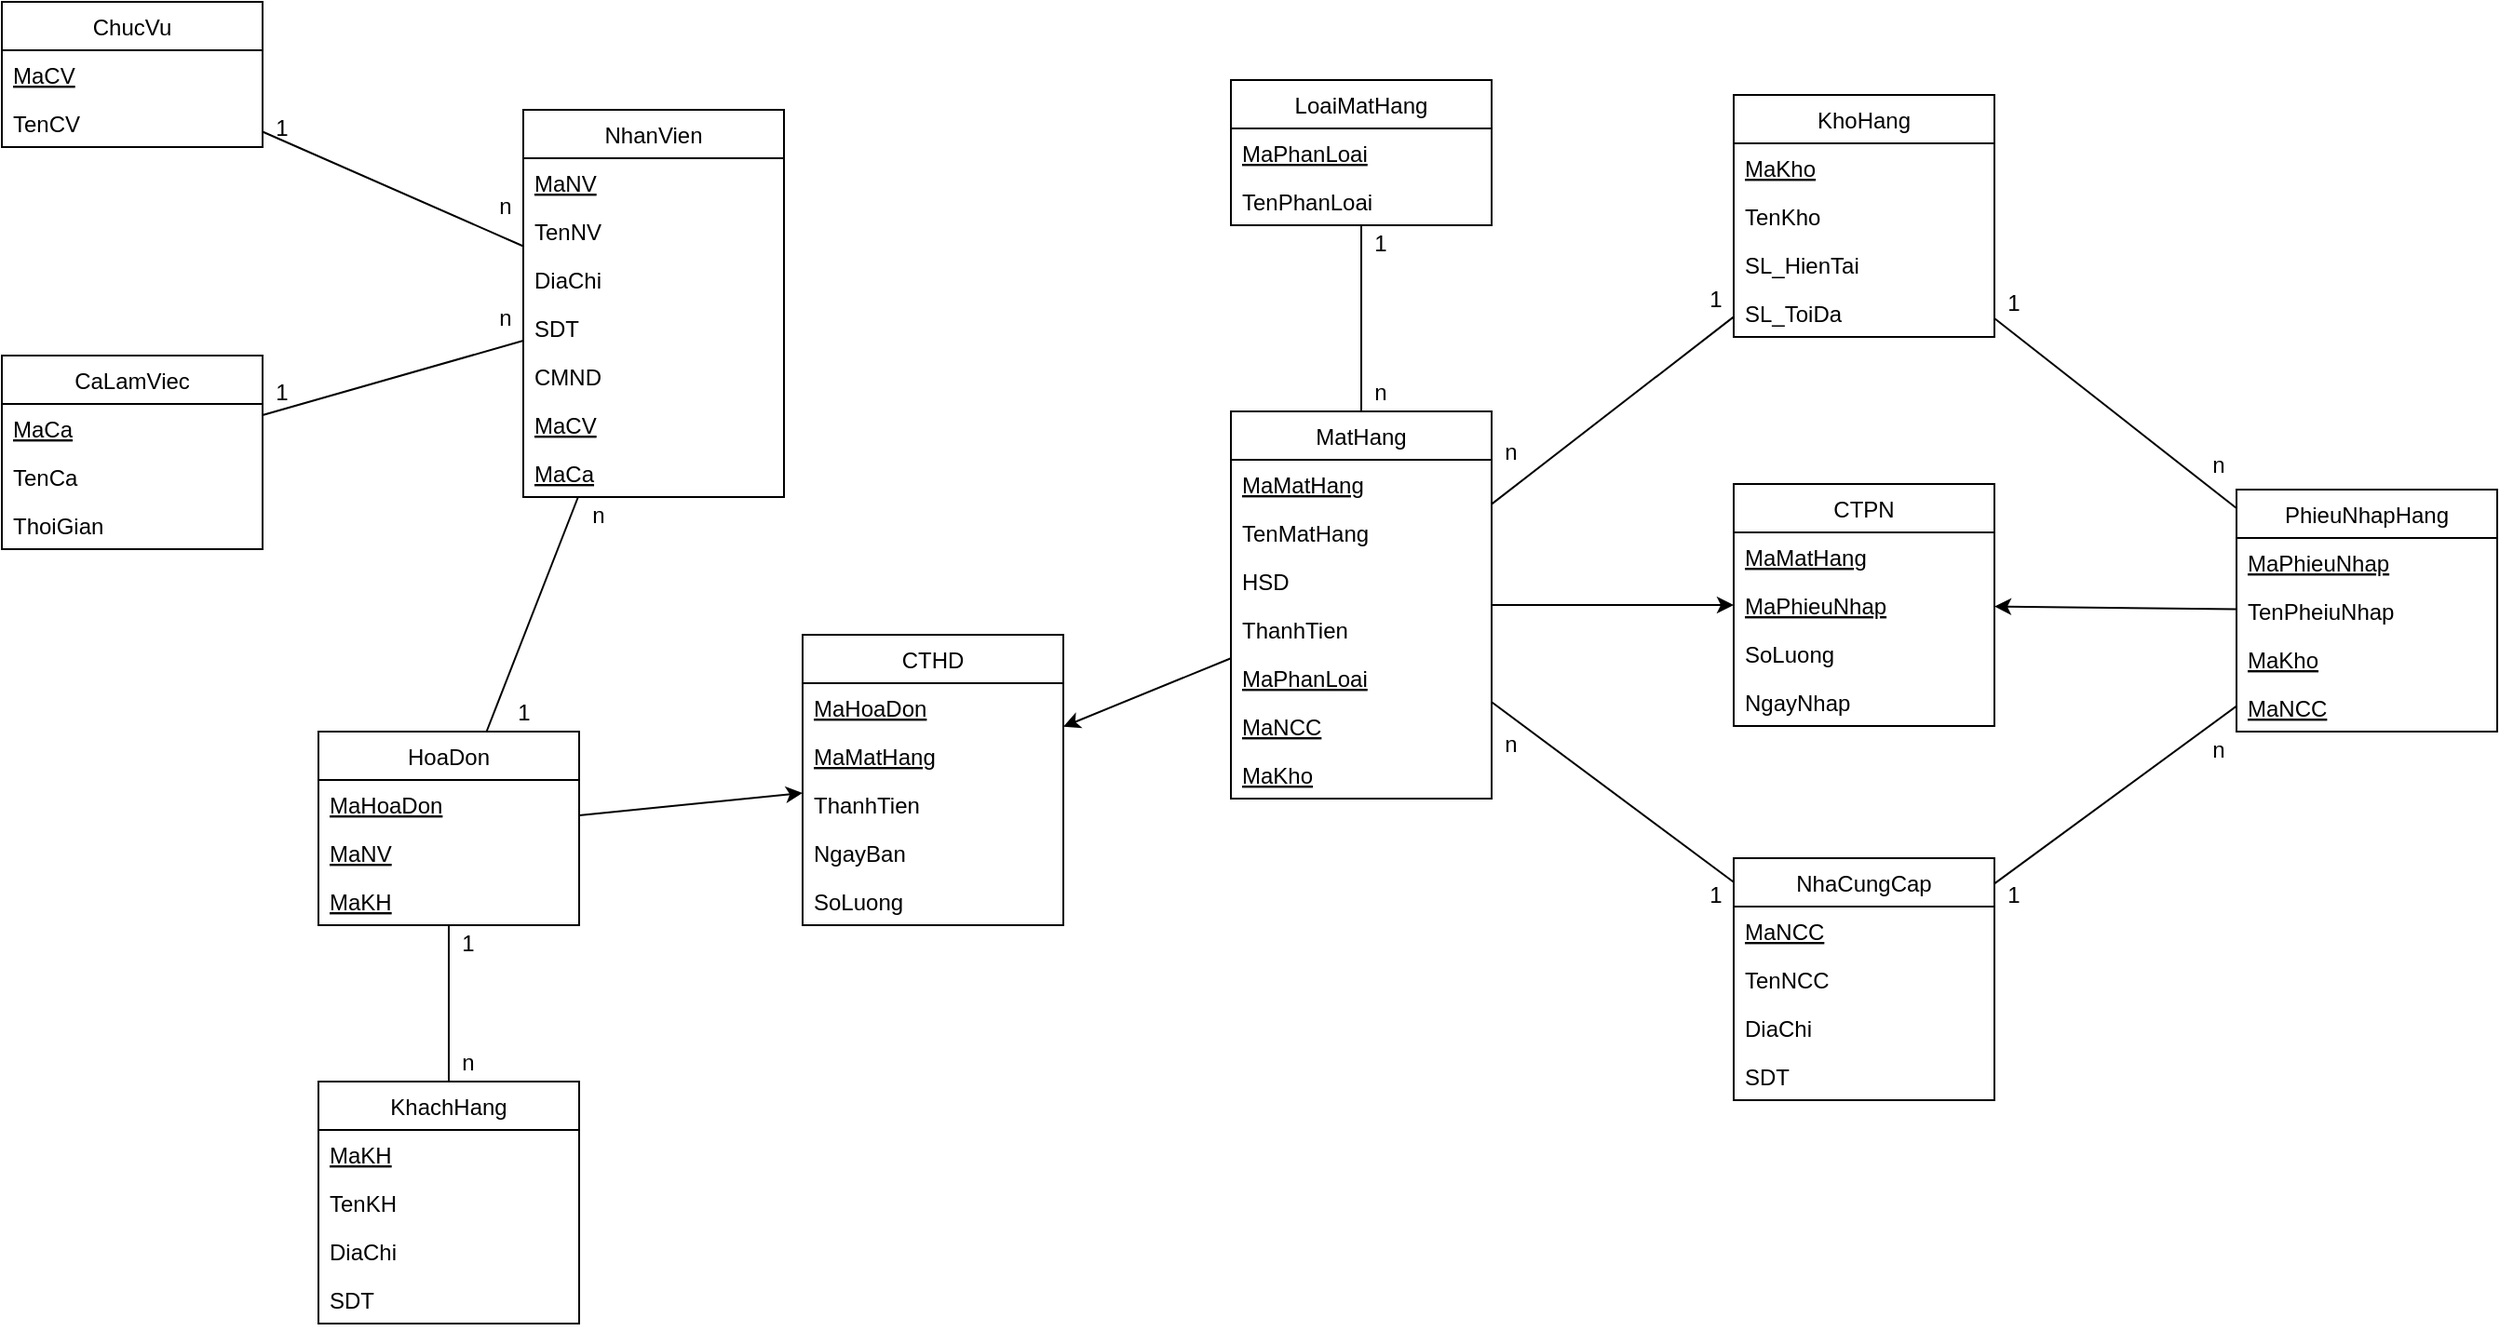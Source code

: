 <mxfile version="16.5.1" type="device"><diagram id="FFig9bmro0p9TQwwsZxG" name="Page-1"><mxGraphModel dx="2148" dy="2005" grid="1" gridSize="10" guides="1" tooltips="1" connect="1" arrows="1" fold="1" page="1" pageScale="1" pageWidth="850" pageHeight="1100" math="0" shadow="0"><root><mxCell id="0"/><mxCell id="1" parent="0"/><mxCell id="2gMV54Jhwt9Od7N17RHv-97" style="edgeStyle=none;rounded=0;orthogonalLoop=1;jettySize=auto;html=1;endArrow=none;endFill=0;" edge="1" parent="1" source="2gMV54Jhwt9Od7N17RHv-1" target="2gMV54Jhwt9Od7N17RHv-93"><mxGeometry relative="1" as="geometry"/></mxCell><mxCell id="2gMV54Jhwt9Od7N17RHv-1" value="NhanVien" style="swimlane;fontStyle=0;childLayout=stackLayout;horizontal=1;startSize=26;fillColor=none;horizontalStack=0;resizeParent=1;resizeParentMax=0;resizeLast=0;collapsible=1;marginBottom=0;" vertex="1" parent="1"><mxGeometry x="-20" y="-92" width="140" height="208" as="geometry"/></mxCell><mxCell id="2gMV54Jhwt9Od7N17RHv-2" value="MaNV" style="text;strokeColor=none;fillColor=none;align=left;verticalAlign=top;spacingLeft=4;spacingRight=4;overflow=hidden;rotatable=0;points=[[0,0.5],[1,0.5]];portConstraint=eastwest;fontStyle=4" vertex="1" parent="2gMV54Jhwt9Od7N17RHv-1"><mxGeometry y="26" width="140" height="26" as="geometry"/></mxCell><mxCell id="2gMV54Jhwt9Od7N17RHv-3" value="TenNV&#10;" style="text;strokeColor=none;fillColor=none;align=left;verticalAlign=top;spacingLeft=4;spacingRight=4;overflow=hidden;rotatable=0;points=[[0,0.5],[1,0.5]];portConstraint=eastwest;" vertex="1" parent="2gMV54Jhwt9Od7N17RHv-1"><mxGeometry y="52" width="140" height="26" as="geometry"/></mxCell><mxCell id="2gMV54Jhwt9Od7N17RHv-4" value="DiaChi" style="text;strokeColor=none;fillColor=none;align=left;verticalAlign=top;spacingLeft=4;spacingRight=4;overflow=hidden;rotatable=0;points=[[0,0.5],[1,0.5]];portConstraint=eastwest;" vertex="1" parent="2gMV54Jhwt9Od7N17RHv-1"><mxGeometry y="78" width="140" height="26" as="geometry"/></mxCell><mxCell id="2gMV54Jhwt9Od7N17RHv-5" value="SDT" style="text;strokeColor=none;fillColor=none;align=left;verticalAlign=top;spacingLeft=4;spacingRight=4;overflow=hidden;rotatable=0;points=[[0,0.5],[1,0.5]];portConstraint=eastwest;" vertex="1" parent="2gMV54Jhwt9Od7N17RHv-1"><mxGeometry y="104" width="140" height="26" as="geometry"/></mxCell><mxCell id="2gMV54Jhwt9Od7N17RHv-6" value="CMND" style="text;strokeColor=none;fillColor=none;align=left;verticalAlign=top;spacingLeft=4;spacingRight=4;overflow=hidden;rotatable=0;points=[[0,0.5],[1,0.5]];portConstraint=eastwest;" vertex="1" parent="2gMV54Jhwt9Od7N17RHv-1"><mxGeometry y="130" width="140" height="26" as="geometry"/></mxCell><mxCell id="2gMV54Jhwt9Od7N17RHv-59" value="MaCV" style="text;strokeColor=none;fillColor=none;align=left;verticalAlign=top;spacingLeft=4;spacingRight=4;overflow=hidden;rotatable=0;points=[[0,0.5],[1,0.5]];portConstraint=eastwest;fontStyle=4" vertex="1" parent="2gMV54Jhwt9Od7N17RHv-1"><mxGeometry y="156" width="140" height="26" as="geometry"/></mxCell><mxCell id="2gMV54Jhwt9Od7N17RHv-58" value="MaCa" style="text;strokeColor=none;fillColor=none;align=left;verticalAlign=top;spacingLeft=4;spacingRight=4;overflow=hidden;rotatable=0;points=[[0,0.5],[1,0.5]];portConstraint=eastwest;fontStyle=4" vertex="1" parent="2gMV54Jhwt9Od7N17RHv-1"><mxGeometry y="182" width="140" height="26" as="geometry"/></mxCell><mxCell id="2gMV54Jhwt9Od7N17RHv-98" style="edgeStyle=none;rounded=0;orthogonalLoop=1;jettySize=auto;html=1;endArrow=none;endFill=0;" edge="1" parent="1" source="2gMV54Jhwt9Od7N17RHv-7" target="2gMV54Jhwt9Od7N17RHv-93"><mxGeometry relative="1" as="geometry"/></mxCell><mxCell id="2gMV54Jhwt9Od7N17RHv-7" value="KhachHang" style="swimlane;fontStyle=0;childLayout=stackLayout;horizontal=1;startSize=26;fillColor=none;horizontalStack=0;resizeParent=1;resizeParentMax=0;resizeLast=0;collapsible=1;marginBottom=0;" vertex="1" parent="1"><mxGeometry x="-130" y="430" width="140" height="130" as="geometry"/></mxCell><mxCell id="2gMV54Jhwt9Od7N17RHv-8" value="MaKH" style="text;strokeColor=none;fillColor=none;align=left;verticalAlign=top;spacingLeft=4;spacingRight=4;overflow=hidden;rotatable=0;points=[[0,0.5],[1,0.5]];portConstraint=eastwest;fontStyle=4" vertex="1" parent="2gMV54Jhwt9Od7N17RHv-7"><mxGeometry y="26" width="140" height="26" as="geometry"/></mxCell><mxCell id="2gMV54Jhwt9Od7N17RHv-9" value="TenKH&#10;" style="text;strokeColor=none;fillColor=none;align=left;verticalAlign=top;spacingLeft=4;spacingRight=4;overflow=hidden;rotatable=0;points=[[0,0.5],[1,0.5]];portConstraint=eastwest;" vertex="1" parent="2gMV54Jhwt9Od7N17RHv-7"><mxGeometry y="52" width="140" height="26" as="geometry"/></mxCell><mxCell id="2gMV54Jhwt9Od7N17RHv-10" value="DiaChi" style="text;strokeColor=none;fillColor=none;align=left;verticalAlign=top;spacingLeft=4;spacingRight=4;overflow=hidden;rotatable=0;points=[[0,0.5],[1,0.5]];portConstraint=eastwest;" vertex="1" parent="2gMV54Jhwt9Od7N17RHv-7"><mxGeometry y="78" width="140" height="26" as="geometry"/></mxCell><mxCell id="2gMV54Jhwt9Od7N17RHv-11" value="SDT" style="text;strokeColor=none;fillColor=none;align=left;verticalAlign=top;spacingLeft=4;spacingRight=4;overflow=hidden;rotatable=0;points=[[0,0.5],[1,0.5]];portConstraint=eastwest;" vertex="1" parent="2gMV54Jhwt9Od7N17RHv-7"><mxGeometry y="104" width="140" height="26" as="geometry"/></mxCell><mxCell id="2gMV54Jhwt9Od7N17RHv-36" style="edgeStyle=none;rounded=0;orthogonalLoop=1;jettySize=auto;html=1;endArrow=none;endFill=0;" edge="1" parent="1" source="2gMV54Jhwt9Od7N17RHv-13" target="2gMV54Jhwt9Od7N17RHv-1"><mxGeometry relative="1" as="geometry"/></mxCell><mxCell id="2gMV54Jhwt9Od7N17RHv-13" value="ChucVu" style="swimlane;fontStyle=0;childLayout=stackLayout;horizontal=1;startSize=26;fillColor=none;horizontalStack=0;resizeParent=1;resizeParentMax=0;resizeLast=0;collapsible=1;marginBottom=0;" vertex="1" parent="1"><mxGeometry x="-300" y="-150" width="140" height="78" as="geometry"/></mxCell><mxCell id="2gMV54Jhwt9Od7N17RHv-14" value="MaCV" style="text;strokeColor=none;fillColor=none;align=left;verticalAlign=top;spacingLeft=4;spacingRight=4;overflow=hidden;rotatable=0;points=[[0,0.5],[1,0.5]];portConstraint=eastwest;fontStyle=4" vertex="1" parent="2gMV54Jhwt9Od7N17RHv-13"><mxGeometry y="26" width="140" height="26" as="geometry"/></mxCell><mxCell id="2gMV54Jhwt9Od7N17RHv-15" value="TenCV" style="text;strokeColor=none;fillColor=none;align=left;verticalAlign=top;spacingLeft=4;spacingRight=4;overflow=hidden;rotatable=0;points=[[0,0.5],[1,0.5]];portConstraint=eastwest;" vertex="1" parent="2gMV54Jhwt9Od7N17RHv-13"><mxGeometry y="52" width="140" height="26" as="geometry"/></mxCell><mxCell id="2gMV54Jhwt9Od7N17RHv-37" style="edgeStyle=none;rounded=0;orthogonalLoop=1;jettySize=auto;html=1;endArrow=none;endFill=0;" edge="1" parent="1" source="2gMV54Jhwt9Od7N17RHv-19" target="2gMV54Jhwt9Od7N17RHv-1"><mxGeometry relative="1" as="geometry"/></mxCell><mxCell id="2gMV54Jhwt9Od7N17RHv-19" value="CaLamViec" style="swimlane;fontStyle=0;childLayout=stackLayout;horizontal=1;startSize=26;fillColor=none;horizontalStack=0;resizeParent=1;resizeParentMax=0;resizeLast=0;collapsible=1;marginBottom=0;" vertex="1" parent="1"><mxGeometry x="-300" y="40" width="140" height="104" as="geometry"/></mxCell><mxCell id="2gMV54Jhwt9Od7N17RHv-21" value="MaCa" style="text;strokeColor=none;fillColor=none;align=left;verticalAlign=top;spacingLeft=4;spacingRight=4;overflow=hidden;rotatable=0;points=[[0,0.5],[1,0.5]];portConstraint=eastwest;fontStyle=4" vertex="1" parent="2gMV54Jhwt9Od7N17RHv-19"><mxGeometry y="26" width="140" height="26" as="geometry"/></mxCell><mxCell id="2gMV54Jhwt9Od7N17RHv-23" value="TenCa" style="text;strokeColor=none;fillColor=none;align=left;verticalAlign=top;spacingLeft=4;spacingRight=4;overflow=hidden;rotatable=0;points=[[0,0.5],[1,0.5]];portConstraint=eastwest;" vertex="1" parent="2gMV54Jhwt9Od7N17RHv-19"><mxGeometry y="52" width="140" height="26" as="geometry"/></mxCell><mxCell id="2gMV54Jhwt9Od7N17RHv-22" value="ThoiGian" style="text;strokeColor=none;fillColor=none;align=left;verticalAlign=top;spacingLeft=4;spacingRight=4;overflow=hidden;rotatable=0;points=[[0,0.5],[1,0.5]];portConstraint=eastwest;" vertex="1" parent="2gMV54Jhwt9Od7N17RHv-19"><mxGeometry y="78" width="140" height="26" as="geometry"/></mxCell><mxCell id="2gMV54Jhwt9Od7N17RHv-39" value="n" style="text;html=1;align=center;verticalAlign=middle;resizable=0;points=[];autosize=1;strokeColor=none;fillColor=none;" vertex="1" parent="1"><mxGeometry x="-40" y="-50" width="20" height="20" as="geometry"/></mxCell><mxCell id="2gMV54Jhwt9Od7N17RHv-40" value="1" style="text;html=1;align=center;verticalAlign=middle;resizable=0;points=[];autosize=1;strokeColor=none;fillColor=none;" vertex="1" parent="1"><mxGeometry x="-160" y="50" width="20" height="20" as="geometry"/></mxCell><mxCell id="2gMV54Jhwt9Od7N17RHv-41" value="n" style="text;html=1;align=center;verticalAlign=middle;resizable=0;points=[];autosize=1;strokeColor=none;fillColor=none;" vertex="1" parent="1"><mxGeometry x="-40" y="10" width="20" height="20" as="geometry"/></mxCell><mxCell id="2gMV54Jhwt9Od7N17RHv-45" value="1" style="text;html=1;align=center;verticalAlign=middle;resizable=0;points=[];autosize=1;strokeColor=none;fillColor=none;" vertex="1" parent="1"><mxGeometry x="-160" y="-92" width="20" height="20" as="geometry"/></mxCell><mxCell id="2gMV54Jhwt9Od7N17RHv-79" style="edgeStyle=none;rounded=0;orthogonalLoop=1;jettySize=auto;html=1;endArrow=none;endFill=0;" edge="1" parent="1" source="2gMV54Jhwt9Od7N17RHv-46" target="2gMV54Jhwt9Od7N17RHv-60"><mxGeometry relative="1" as="geometry"/></mxCell><mxCell id="2gMV54Jhwt9Od7N17RHv-46" value="KhoHang" style="swimlane;fontStyle=0;childLayout=stackLayout;horizontal=1;startSize=26;fillColor=none;horizontalStack=0;resizeParent=1;resizeParentMax=0;resizeLast=0;collapsible=1;marginBottom=0;" vertex="1" parent="1"><mxGeometry x="630" y="-100" width="140" height="130" as="geometry"/></mxCell><mxCell id="2gMV54Jhwt9Od7N17RHv-47" value="MaKho" style="text;strokeColor=none;fillColor=none;align=left;verticalAlign=top;spacingLeft=4;spacingRight=4;overflow=hidden;rotatable=0;points=[[0,0.5],[1,0.5]];portConstraint=eastwest;fontStyle=4" vertex="1" parent="2gMV54Jhwt9Od7N17RHv-46"><mxGeometry y="26" width="140" height="26" as="geometry"/></mxCell><mxCell id="2gMV54Jhwt9Od7N17RHv-48" value="TenKho" style="text;strokeColor=none;fillColor=none;align=left;verticalAlign=top;spacingLeft=4;spacingRight=4;overflow=hidden;rotatable=0;points=[[0,0.5],[1,0.5]];portConstraint=eastwest;" vertex="1" parent="2gMV54Jhwt9Od7N17RHv-46"><mxGeometry y="52" width="140" height="26" as="geometry"/></mxCell><mxCell id="2gMV54Jhwt9Od7N17RHv-49" value="SL_HienTai&#10;" style="text;strokeColor=none;fillColor=none;align=left;verticalAlign=top;spacingLeft=4;spacingRight=4;overflow=hidden;rotatable=0;points=[[0,0.5],[1,0.5]];portConstraint=eastwest;" vertex="1" parent="2gMV54Jhwt9Od7N17RHv-46"><mxGeometry y="78" width="140" height="26" as="geometry"/></mxCell><mxCell id="2gMV54Jhwt9Od7N17RHv-54" value="SL_ToiDa" style="text;strokeColor=none;fillColor=none;align=left;verticalAlign=top;spacingLeft=4;spacingRight=4;overflow=hidden;rotatable=0;points=[[0,0.5],[1,0.5]];portConstraint=eastwest;" vertex="1" parent="2gMV54Jhwt9Od7N17RHv-46"><mxGeometry y="104" width="140" height="26" as="geometry"/></mxCell><mxCell id="2gMV54Jhwt9Od7N17RHv-80" style="edgeStyle=none;rounded=0;orthogonalLoop=1;jettySize=auto;html=1;endArrow=none;endFill=0;" edge="1" parent="1" source="2gMV54Jhwt9Od7N17RHv-50" target="2gMV54Jhwt9Od7N17RHv-60"><mxGeometry relative="1" as="geometry"/></mxCell><mxCell id="2gMV54Jhwt9Od7N17RHv-50" value="NhaCungCap" style="swimlane;fontStyle=0;childLayout=stackLayout;horizontal=1;startSize=26;fillColor=none;horizontalStack=0;resizeParent=1;resizeParentMax=0;resizeLast=0;collapsible=1;marginBottom=0;" vertex="1" parent="1"><mxGeometry x="630" y="310" width="140" height="130" as="geometry"/></mxCell><mxCell id="2gMV54Jhwt9Od7N17RHv-51" value="MaNCC" style="text;strokeColor=none;fillColor=none;align=left;verticalAlign=top;spacingLeft=4;spacingRight=4;overflow=hidden;rotatable=0;points=[[0,0.5],[1,0.5]];portConstraint=eastwest;fontStyle=4" vertex="1" parent="2gMV54Jhwt9Od7N17RHv-50"><mxGeometry y="26" width="140" height="26" as="geometry"/></mxCell><mxCell id="2gMV54Jhwt9Od7N17RHv-52" value="TenNCC" style="text;strokeColor=none;fillColor=none;align=left;verticalAlign=top;spacingLeft=4;spacingRight=4;overflow=hidden;rotatable=0;points=[[0,0.5],[1,0.5]];portConstraint=eastwest;" vertex="1" parent="2gMV54Jhwt9Od7N17RHv-50"><mxGeometry y="52" width="140" height="26" as="geometry"/></mxCell><mxCell id="2gMV54Jhwt9Od7N17RHv-53" value="DiaChi" style="text;strokeColor=none;fillColor=none;align=left;verticalAlign=top;spacingLeft=4;spacingRight=4;overflow=hidden;rotatable=0;points=[[0,0.5],[1,0.5]];portConstraint=eastwest;" vertex="1" parent="2gMV54Jhwt9Od7N17RHv-50"><mxGeometry y="78" width="140" height="26" as="geometry"/></mxCell><mxCell id="2gMV54Jhwt9Od7N17RHv-57" value="SDT" style="text;strokeColor=none;fillColor=none;align=left;verticalAlign=top;spacingLeft=4;spacingRight=4;overflow=hidden;rotatable=0;points=[[0,0.5],[1,0.5]];portConstraint=eastwest;" vertex="1" parent="2gMV54Jhwt9Od7N17RHv-50"><mxGeometry y="104" width="140" height="26" as="geometry"/></mxCell><mxCell id="2gMV54Jhwt9Od7N17RHv-60" value="PhieuNhapHang" style="swimlane;fontStyle=0;childLayout=stackLayout;horizontal=1;startSize=26;fillColor=none;horizontalStack=0;resizeParent=1;resizeParentMax=0;resizeLast=0;collapsible=1;marginBottom=0;" vertex="1" parent="1"><mxGeometry x="900" y="112" width="140" height="130" as="geometry"/></mxCell><mxCell id="2gMV54Jhwt9Od7N17RHv-61" value="MaPhieuNhap" style="text;strokeColor=none;fillColor=none;align=left;verticalAlign=top;spacingLeft=4;spacingRight=4;overflow=hidden;rotatable=0;points=[[0,0.5],[1,0.5]];portConstraint=eastwest;fontStyle=4" vertex="1" parent="2gMV54Jhwt9Od7N17RHv-60"><mxGeometry y="26" width="140" height="26" as="geometry"/></mxCell><mxCell id="2gMV54Jhwt9Od7N17RHv-62" value="TenPheiuNhap" style="text;strokeColor=none;fillColor=none;align=left;verticalAlign=top;spacingLeft=4;spacingRight=4;overflow=hidden;rotatable=0;points=[[0,0.5],[1,0.5]];portConstraint=eastwest;" vertex="1" parent="2gMV54Jhwt9Od7N17RHv-60"><mxGeometry y="52" width="140" height="26" as="geometry"/></mxCell><mxCell id="2gMV54Jhwt9Od7N17RHv-63" value="MaKho" style="text;strokeColor=none;fillColor=none;align=left;verticalAlign=top;spacingLeft=4;spacingRight=4;overflow=hidden;rotatable=0;points=[[0,0.5],[1,0.5]];portConstraint=eastwest;fontStyle=4" vertex="1" parent="2gMV54Jhwt9Od7N17RHv-60"><mxGeometry y="78" width="140" height="26" as="geometry"/></mxCell><mxCell id="2gMV54Jhwt9Od7N17RHv-64" value="MaNCC" style="text;strokeColor=none;fillColor=none;align=left;verticalAlign=top;spacingLeft=4;spacingRight=4;overflow=hidden;rotatable=0;points=[[0,0.5],[1,0.5]];portConstraint=eastwest;fontStyle=4" vertex="1" parent="2gMV54Jhwt9Od7N17RHv-60"><mxGeometry y="104" width="140" height="26" as="geometry"/></mxCell><mxCell id="2gMV54Jhwt9Od7N17RHv-77" style="edgeStyle=none;rounded=0;orthogonalLoop=1;jettySize=auto;html=1;endArrow=none;endFill=0;" edge="1" parent="1" source="2gMV54Jhwt9Od7N17RHv-65" target="2gMV54Jhwt9Od7N17RHv-46"><mxGeometry relative="1" as="geometry"/></mxCell><mxCell id="2gMV54Jhwt9Od7N17RHv-78" style="edgeStyle=none;rounded=0;orthogonalLoop=1;jettySize=auto;html=1;endArrow=none;endFill=0;" edge="1" parent="1" source="2gMV54Jhwt9Od7N17RHv-65" target="2gMV54Jhwt9Od7N17RHv-50"><mxGeometry relative="1" as="geometry"/></mxCell><mxCell id="2gMV54Jhwt9Od7N17RHv-86" style="edgeStyle=none;rounded=0;orthogonalLoop=1;jettySize=auto;html=1;endArrow=classic;endFill=1;" edge="1" parent="1" source="2gMV54Jhwt9Od7N17RHv-65" target="2gMV54Jhwt9Od7N17RHv-83"><mxGeometry relative="1" as="geometry"/></mxCell><mxCell id="2gMV54Jhwt9Od7N17RHv-65" value="MatHang" style="swimlane;fontStyle=0;childLayout=stackLayout;horizontal=1;startSize=26;fillColor=none;horizontalStack=0;resizeParent=1;resizeParentMax=0;resizeLast=0;collapsible=1;marginBottom=0;" vertex="1" parent="1"><mxGeometry x="360" y="70" width="140" height="208" as="geometry"/></mxCell><mxCell id="2gMV54Jhwt9Od7N17RHv-66" value="MaMatHang" style="text;strokeColor=none;fillColor=none;align=left;verticalAlign=top;spacingLeft=4;spacingRight=4;overflow=hidden;rotatable=0;points=[[0,0.5],[1,0.5]];portConstraint=eastwest;fontStyle=4" vertex="1" parent="2gMV54Jhwt9Od7N17RHv-65"><mxGeometry y="26" width="140" height="26" as="geometry"/></mxCell><mxCell id="2gMV54Jhwt9Od7N17RHv-67" value="TenMatHang" style="text;strokeColor=none;fillColor=none;align=left;verticalAlign=top;spacingLeft=4;spacingRight=4;overflow=hidden;rotatable=0;points=[[0,0.5],[1,0.5]];portConstraint=eastwest;" vertex="1" parent="2gMV54Jhwt9Od7N17RHv-65"><mxGeometry y="52" width="140" height="26" as="geometry"/></mxCell><mxCell id="2gMV54Jhwt9Od7N17RHv-68" value="HSD" style="text;strokeColor=none;fillColor=none;align=left;verticalAlign=top;spacingLeft=4;spacingRight=4;overflow=hidden;rotatable=0;points=[[0,0.5],[1,0.5]];portConstraint=eastwest;" vertex="1" parent="2gMV54Jhwt9Od7N17RHv-65"><mxGeometry y="78" width="140" height="26" as="geometry"/></mxCell><mxCell id="2gMV54Jhwt9Od7N17RHv-69" value="ThanhTien" style="text;strokeColor=none;fillColor=none;align=left;verticalAlign=top;spacingLeft=4;spacingRight=4;overflow=hidden;rotatable=0;points=[[0,0.5],[1,0.5]];portConstraint=eastwest;" vertex="1" parent="2gMV54Jhwt9Od7N17RHv-65"><mxGeometry y="104" width="140" height="26" as="geometry"/></mxCell><mxCell id="2gMV54Jhwt9Od7N17RHv-75" value="MaPhanLoai" style="text;strokeColor=none;fillColor=none;align=left;verticalAlign=top;spacingLeft=4;spacingRight=4;overflow=hidden;rotatable=0;points=[[0,0.5],[1,0.5]];portConstraint=eastwest;fontStyle=4" vertex="1" parent="2gMV54Jhwt9Od7N17RHv-65"><mxGeometry y="130" width="140" height="26" as="geometry"/></mxCell><mxCell id="2gMV54Jhwt9Od7N17RHv-81" value="MaNCC" style="text;strokeColor=none;fillColor=none;align=left;verticalAlign=top;spacingLeft=4;spacingRight=4;overflow=hidden;rotatable=0;points=[[0,0.5],[1,0.5]];portConstraint=eastwest;fontStyle=4" vertex="1" parent="2gMV54Jhwt9Od7N17RHv-65"><mxGeometry y="156" width="140" height="26" as="geometry"/></mxCell><mxCell id="2gMV54Jhwt9Od7N17RHv-82" value="MaKho" style="text;strokeColor=none;fillColor=none;align=left;verticalAlign=top;spacingLeft=4;spacingRight=4;overflow=hidden;rotatable=0;points=[[0,0.5],[1,0.5]];portConstraint=eastwest;fontStyle=4" vertex="1" parent="2gMV54Jhwt9Od7N17RHv-65"><mxGeometry y="182" width="140" height="26" as="geometry"/></mxCell><mxCell id="2gMV54Jhwt9Od7N17RHv-76" style="edgeStyle=none;rounded=0;orthogonalLoop=1;jettySize=auto;html=1;endArrow=none;endFill=0;" edge="1" parent="1" source="2gMV54Jhwt9Od7N17RHv-70" target="2gMV54Jhwt9Od7N17RHv-65"><mxGeometry relative="1" as="geometry"/></mxCell><mxCell id="2gMV54Jhwt9Od7N17RHv-70" value="LoaiMatHang" style="swimlane;fontStyle=0;childLayout=stackLayout;horizontal=1;startSize=26;fillColor=none;horizontalStack=0;resizeParent=1;resizeParentMax=0;resizeLast=0;collapsible=1;marginBottom=0;" vertex="1" parent="1"><mxGeometry x="360" y="-108" width="140" height="78" as="geometry"/></mxCell><mxCell id="2gMV54Jhwt9Od7N17RHv-72" value="MaPhanLoai" style="text;strokeColor=none;fillColor=none;align=left;verticalAlign=top;spacingLeft=4;spacingRight=4;overflow=hidden;rotatable=0;points=[[0,0.5],[1,0.5]];portConstraint=eastwest;fontStyle=4" vertex="1" parent="2gMV54Jhwt9Od7N17RHv-70"><mxGeometry y="26" width="140" height="26" as="geometry"/></mxCell><mxCell id="2gMV54Jhwt9Od7N17RHv-74" value="TenPhanLoai" style="text;strokeColor=none;fillColor=none;align=left;verticalAlign=top;spacingLeft=4;spacingRight=4;overflow=hidden;rotatable=0;points=[[0,0.5],[1,0.5]];portConstraint=eastwest;" vertex="1" parent="2gMV54Jhwt9Od7N17RHv-70"><mxGeometry y="52" width="140" height="26" as="geometry"/></mxCell><mxCell id="2gMV54Jhwt9Od7N17RHv-87" style="edgeStyle=none;rounded=0;orthogonalLoop=1;jettySize=auto;html=1;endArrow=none;endFill=0;startArrow=classic;startFill=1;" edge="1" parent="1" source="2gMV54Jhwt9Od7N17RHv-83" target="2gMV54Jhwt9Od7N17RHv-60"><mxGeometry relative="1" as="geometry"/></mxCell><mxCell id="2gMV54Jhwt9Od7N17RHv-83" value="CTPN" style="swimlane;fontStyle=0;childLayout=stackLayout;horizontal=1;startSize=26;fillColor=none;horizontalStack=0;resizeParent=1;resizeParentMax=0;resizeLast=0;collapsible=1;marginBottom=0;" vertex="1" parent="1"><mxGeometry x="630" y="109" width="140" height="130" as="geometry"/></mxCell><mxCell id="2gMV54Jhwt9Od7N17RHv-89" value="MaMatHang" style="text;strokeColor=none;fillColor=none;align=left;verticalAlign=top;spacingLeft=4;spacingRight=4;overflow=hidden;rotatable=0;points=[[0,0.5],[1,0.5]];portConstraint=eastwest;fontStyle=4" vertex="1" parent="2gMV54Jhwt9Od7N17RHv-83"><mxGeometry y="26" width="140" height="26" as="geometry"/></mxCell><mxCell id="2gMV54Jhwt9Od7N17RHv-90" value="MaPhieuNhap" style="text;strokeColor=none;fillColor=none;align=left;verticalAlign=top;spacingLeft=4;spacingRight=4;overflow=hidden;rotatable=0;points=[[0,0.5],[1,0.5]];portConstraint=eastwest;fontStyle=4" vertex="1" parent="2gMV54Jhwt9Od7N17RHv-83"><mxGeometry y="52" width="140" height="26" as="geometry"/></mxCell><mxCell id="2gMV54Jhwt9Od7N17RHv-85" value="SoLuong" style="text;strokeColor=none;fillColor=none;align=left;verticalAlign=top;spacingLeft=4;spacingRight=4;overflow=hidden;rotatable=0;points=[[0,0.5],[1,0.5]];portConstraint=eastwest;" vertex="1" parent="2gMV54Jhwt9Od7N17RHv-83"><mxGeometry y="78" width="140" height="26" as="geometry"/></mxCell><mxCell id="2gMV54Jhwt9Od7N17RHv-91" value="NgayNhap" style="text;strokeColor=none;fillColor=none;align=left;verticalAlign=top;spacingLeft=4;spacingRight=4;overflow=hidden;rotatable=0;points=[[0,0.5],[1,0.5]];portConstraint=eastwest;" vertex="1" parent="2gMV54Jhwt9Od7N17RHv-83"><mxGeometry y="104" width="140" height="26" as="geometry"/></mxCell><mxCell id="2gMV54Jhwt9Od7N17RHv-88" style="edgeStyle=none;rounded=0;orthogonalLoop=1;jettySize=auto;html=1;exitX=0.75;exitY=0;exitDx=0;exitDy=0;endArrow=none;endFill=0;" edge="1" parent="1" source="2gMV54Jhwt9Od7N17RHv-83" target="2gMV54Jhwt9Od7N17RHv-83"><mxGeometry relative="1" as="geometry"/></mxCell><mxCell id="2gMV54Jhwt9Od7N17RHv-92" style="edgeStyle=none;rounded=0;orthogonalLoop=1;jettySize=auto;html=1;exitX=0.75;exitY=0;exitDx=0;exitDy=0;endArrow=none;endFill=0;" edge="1" parent="1" source="2gMV54Jhwt9Od7N17RHv-46" target="2gMV54Jhwt9Od7N17RHv-46"><mxGeometry relative="1" as="geometry"/></mxCell><mxCell id="2gMV54Jhwt9Od7N17RHv-105" style="edgeStyle=none;rounded=0;orthogonalLoop=1;jettySize=auto;html=1;endArrow=classic;endFill=1;" edge="1" parent="1" source="2gMV54Jhwt9Od7N17RHv-93" target="2gMV54Jhwt9Od7N17RHv-101"><mxGeometry relative="1" as="geometry"/></mxCell><mxCell id="2gMV54Jhwt9Od7N17RHv-93" value="HoaDon" style="swimlane;fontStyle=0;childLayout=stackLayout;horizontal=1;startSize=26;fillColor=none;horizontalStack=0;resizeParent=1;resizeParentMax=0;resizeLast=0;collapsible=1;marginBottom=0;" vertex="1" parent="1"><mxGeometry x="-130" y="242" width="140" height="104" as="geometry"/></mxCell><mxCell id="2gMV54Jhwt9Od7N17RHv-94" value="MaHoaDon" style="text;strokeColor=none;fillColor=none;align=left;verticalAlign=top;spacingLeft=4;spacingRight=4;overflow=hidden;rotatable=0;points=[[0,0.5],[1,0.5]];portConstraint=eastwest;fontStyle=4" vertex="1" parent="2gMV54Jhwt9Od7N17RHv-93"><mxGeometry y="26" width="140" height="26" as="geometry"/></mxCell><mxCell id="2gMV54Jhwt9Od7N17RHv-100" value="MaNV" style="text;strokeColor=none;fillColor=none;align=left;verticalAlign=top;spacingLeft=4;spacingRight=4;overflow=hidden;rotatable=0;points=[[0,0.5],[1,0.5]];portConstraint=eastwest;fontStyle=4" vertex="1" parent="2gMV54Jhwt9Od7N17RHv-93"><mxGeometry y="52" width="140" height="26" as="geometry"/></mxCell><mxCell id="2gMV54Jhwt9Od7N17RHv-99" value="MaKH" style="text;strokeColor=none;fillColor=none;align=left;verticalAlign=top;spacingLeft=4;spacingRight=4;overflow=hidden;rotatable=0;points=[[0,0.5],[1,0.5]];portConstraint=eastwest;fontStyle=4" vertex="1" parent="2gMV54Jhwt9Od7N17RHv-93"><mxGeometry y="78" width="140" height="26" as="geometry"/></mxCell><mxCell id="2gMV54Jhwt9Od7N17RHv-106" style="edgeStyle=none;rounded=0;orthogonalLoop=1;jettySize=auto;html=1;endArrow=none;endFill=0;startArrow=classic;startFill=1;" edge="1" parent="1" source="2gMV54Jhwt9Od7N17RHv-101" target="2gMV54Jhwt9Od7N17RHv-65"><mxGeometry relative="1" as="geometry"/></mxCell><mxCell id="2gMV54Jhwt9Od7N17RHv-101" value="CTHD" style="swimlane;fontStyle=0;childLayout=stackLayout;horizontal=1;startSize=26;fillColor=none;horizontalStack=0;resizeParent=1;resizeParentMax=0;resizeLast=0;collapsible=1;marginBottom=0;" vertex="1" parent="1"><mxGeometry x="130" y="190" width="140" height="156" as="geometry"/></mxCell><mxCell id="2gMV54Jhwt9Od7N17RHv-102" value="MaHoaDon" style="text;strokeColor=none;fillColor=none;align=left;verticalAlign=top;spacingLeft=4;spacingRight=4;overflow=hidden;rotatable=0;points=[[0,0.5],[1,0.5]];portConstraint=eastwest;fontStyle=4" vertex="1" parent="2gMV54Jhwt9Od7N17RHv-101"><mxGeometry y="26" width="140" height="26" as="geometry"/></mxCell><mxCell id="2gMV54Jhwt9Od7N17RHv-107" value="MaMatHang" style="text;strokeColor=none;fillColor=none;align=left;verticalAlign=top;spacingLeft=4;spacingRight=4;overflow=hidden;rotatable=0;points=[[0,0.5],[1,0.5]];portConstraint=eastwest;fontStyle=4" vertex="1" parent="2gMV54Jhwt9Od7N17RHv-101"><mxGeometry y="52" width="140" height="26" as="geometry"/></mxCell><mxCell id="2gMV54Jhwt9Od7N17RHv-108" value="ThanhTien" style="text;strokeColor=none;fillColor=none;align=left;verticalAlign=top;spacingLeft=4;spacingRight=4;overflow=hidden;rotatable=0;points=[[0,0.5],[1,0.5]];portConstraint=eastwest;" vertex="1" parent="2gMV54Jhwt9Od7N17RHv-101"><mxGeometry y="78" width="140" height="26" as="geometry"/></mxCell><mxCell id="2gMV54Jhwt9Od7N17RHv-109" value="NgayBan" style="text;strokeColor=none;fillColor=none;align=left;verticalAlign=top;spacingLeft=4;spacingRight=4;overflow=hidden;rotatable=0;points=[[0,0.5],[1,0.5]];portConstraint=eastwest;" vertex="1" parent="2gMV54Jhwt9Od7N17RHv-101"><mxGeometry y="104" width="140" height="26" as="geometry"/></mxCell><mxCell id="2gMV54Jhwt9Od7N17RHv-115" value="SoLuong" style="text;strokeColor=none;fillColor=none;align=left;verticalAlign=top;spacingLeft=4;spacingRight=4;overflow=hidden;rotatable=0;points=[[0,0.5],[1,0.5]];portConstraint=eastwest;" vertex="1" parent="2gMV54Jhwt9Od7N17RHv-101"><mxGeometry y="130" width="140" height="26" as="geometry"/></mxCell><mxCell id="2gMV54Jhwt9Od7N17RHv-117" value="1" style="text;html=1;align=center;verticalAlign=middle;resizable=0;points=[];autosize=1;strokeColor=none;fillColor=none;" vertex="1" parent="1"><mxGeometry x="-30" y="222" width="20" height="20" as="geometry"/></mxCell><mxCell id="2gMV54Jhwt9Od7N17RHv-119" value="n" style="text;html=1;align=center;verticalAlign=middle;resizable=0;points=[];autosize=1;strokeColor=none;fillColor=none;" vertex="1" parent="1"><mxGeometry x="10" y="116" width="20" height="20" as="geometry"/></mxCell><mxCell id="2gMV54Jhwt9Od7N17RHv-120" value="n" style="text;html=1;align=center;verticalAlign=middle;resizable=0;points=[];autosize=1;strokeColor=none;fillColor=none;" vertex="1" parent="1"><mxGeometry x="-60" y="410" width="20" height="20" as="geometry"/></mxCell><mxCell id="2gMV54Jhwt9Od7N17RHv-121" value="1" style="text;html=1;align=center;verticalAlign=middle;resizable=0;points=[];autosize=1;strokeColor=none;fillColor=none;" vertex="1" parent="1"><mxGeometry x="-60" y="346" width="20" height="20" as="geometry"/></mxCell><mxCell id="2gMV54Jhwt9Od7N17RHv-127" value="1" style="text;html=1;align=center;verticalAlign=middle;resizable=0;points=[];autosize=1;strokeColor=none;fillColor=none;" vertex="1" parent="1"><mxGeometry x="430" y="-30" width="20" height="20" as="geometry"/></mxCell><mxCell id="2gMV54Jhwt9Od7N17RHv-128" value="n" style="text;html=1;align=center;verticalAlign=middle;resizable=0;points=[];autosize=1;strokeColor=none;fillColor=none;" vertex="1" parent="1"><mxGeometry x="430" y="50" width="20" height="20" as="geometry"/></mxCell><mxCell id="2gMV54Jhwt9Od7N17RHv-129" value="1" style="text;html=1;align=center;verticalAlign=middle;resizable=0;points=[];autosize=1;strokeColor=none;fillColor=none;" vertex="1" parent="1"><mxGeometry x="610" width="20" height="20" as="geometry"/></mxCell><mxCell id="2gMV54Jhwt9Od7N17RHv-130" value="n" style="text;html=1;align=center;verticalAlign=middle;resizable=0;points=[];autosize=1;strokeColor=none;fillColor=none;" vertex="1" parent="1"><mxGeometry x="500" y="82" width="20" height="20" as="geometry"/></mxCell><mxCell id="2gMV54Jhwt9Od7N17RHv-131" value="n" style="text;html=1;align=center;verticalAlign=middle;resizable=0;points=[];autosize=1;strokeColor=none;fillColor=none;" vertex="1" parent="1"><mxGeometry x="500" y="239" width="20" height="20" as="geometry"/></mxCell><mxCell id="2gMV54Jhwt9Od7N17RHv-132" value="1" style="text;html=1;align=center;verticalAlign=middle;resizable=0;points=[];autosize=1;strokeColor=none;fillColor=none;" vertex="1" parent="1"><mxGeometry x="610" y="320" width="20" height="20" as="geometry"/></mxCell><mxCell id="2gMV54Jhwt9Od7N17RHv-133" value="n" style="text;html=1;align=center;verticalAlign=middle;resizable=0;points=[];autosize=1;strokeColor=none;fillColor=none;" vertex="1" parent="1"><mxGeometry x="880" y="242" width="20" height="20" as="geometry"/></mxCell><mxCell id="2gMV54Jhwt9Od7N17RHv-134" value="1" style="text;html=1;align=center;verticalAlign=middle;resizable=0;points=[];autosize=1;strokeColor=none;fillColor=none;" vertex="1" parent="1"><mxGeometry x="770" y="320" width="20" height="20" as="geometry"/></mxCell><mxCell id="2gMV54Jhwt9Od7N17RHv-135" value="n" style="text;html=1;align=center;verticalAlign=middle;resizable=0;points=[];autosize=1;strokeColor=none;fillColor=none;" vertex="1" parent="1"><mxGeometry x="880" y="89" width="20" height="20" as="geometry"/></mxCell><mxCell id="2gMV54Jhwt9Od7N17RHv-136" value="1" style="text;html=1;align=center;verticalAlign=middle;resizable=0;points=[];autosize=1;strokeColor=none;fillColor=none;" vertex="1" parent="1"><mxGeometry x="770" y="2" width="20" height="20" as="geometry"/></mxCell></root></mxGraphModel></diagram></mxfile>